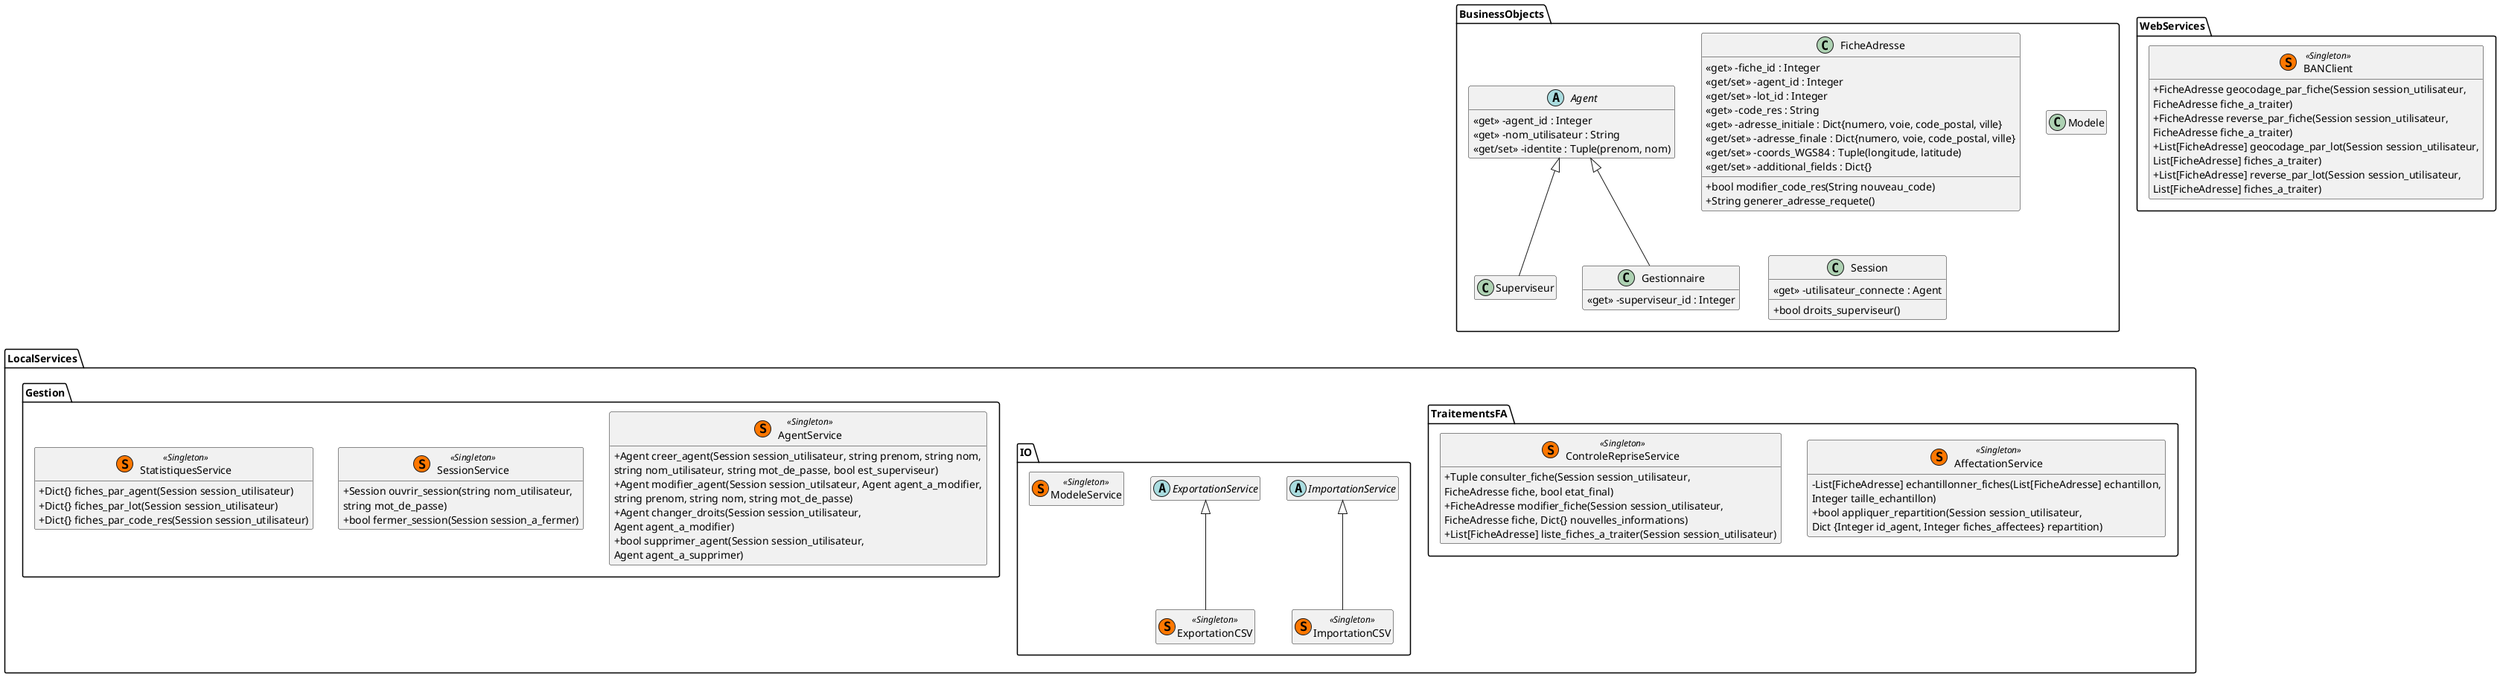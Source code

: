 @startuml "classes_business"
skinparam classAttributeIconSize 0
hide empty members

class BusinessObjects.FicheAdresse {
    <<get>> -fiche_id : Integer
    <<get/set>> -agent_id : Integer
    <<get/set>> -lot_id : Integer
    <<get>> -code_res : String
    {field} <<get>> -adresse_initiale : Dict{numero, voie, code_postal, ville}
    {field} <<get/set>> -adresse_finale : Dict{numero, voie, code_postal, ville}
    {field} <<get/set>> -coords_WGS84 : Tuple(longitude, latitude)
    <<get/set>> -additional_fields : Dict{}
    +bool modifier_code_res(String nouveau_code)
    +String generer_adresse_requete()
}
abstract BusinessObjects.Agent {
    <<get>> -agent_id : Integer
    <<get>> -nom_utilisateur : String
    {field} <<get/set>> -identite : Tuple(prenom, nom)
}
class BusinessObjects.Superviseur
class BusinessObjects.Gestionnaire {
    <<get>> -superviseur_id : Integer
}
BusinessObjects.Agent <|-- BusinessObjects.Superviseur
BusinessObjects.Agent <|-- BusinessObjects.Gestionnaire
class BusinessObjects.Modele
class BusinessObjects.Session {
    <<get>> -utilisateur_connecte : Agent
    +bool droits_superviseur()
}

class LocalServices.TraitementsFA.AffectationService << (S,#FF7700) Singleton >> {
    -List[FicheAdresse] echantillonner_fiches(List[FicheAdresse] echantillon,
    Integer taille_echantillon)
    +bool appliquer_repartition(Session session_utilisateur,
    Dict {Integer id_agent, Integer fiches_affectees} repartition)
}
class LocalServices.TraitementsFA.ControleRepriseService << (S,#FF7700) Singleton >> {
    +Tuple consulter_fiche(Session session_utilisateur,
    FicheAdresse fiche, bool etat_final)
    +FicheAdresse modifier_fiche(Session session_utilisateur,
    FicheAdresse fiche, Dict{} nouvelles_informations)
    +List[FicheAdresse] liste_fiches_a_traiter(Session session_utilisateur)
}

abstract LocalServices.IO.ImportationService
class LocalServices.IO.ImportationCSV << (S,#FF7700) Singleton >>
LocalServices.IO.ImportationService <|-- LocalServices.IO.ImportationCSV
abstract LocalServices.IO.ExportationService
class LocalServices.IO.ExportationCSV << (S,#FF7700) Singleton >>
LocalServices.IO.ExportationService <|-- LocalServices.IO.ExportationCSV
class LocalServices.IO.ModeleService << (S,#FF7700) Singleton >>    

class LocalServices.Gestion.SessionService << (S,#FF7700) Singleton >> {
    +Session ouvrir_session(string nom_utilisateur,
    string mot_de_passe)
    +bool fermer_session(Session session_a_fermer)
}
class LocalServices.Gestion.AgentService << (S,#FF7700) Singleton >> {
    +Agent creer_agent(Session session_utilisateur, string prenom, string nom,
    string nom_utilisateur, string mot_de_passe, bool est_superviseur)
    +Agent modifier_agent(Session session_utilsateur, Agent agent_a_modifier,
    string prenom, string nom, string mot_de_passe)
    +Agent changer_droits(Session session_utilisateur,
    Agent agent_a_modifier)
    +bool supprimer_agent(Session session_utilisateur,
    Agent agent_a_supprimer)
}
class LocalServices.Gestion.StatistiquesService << (S,#FF7700) Singleton >> {
    +Dict{} fiches_par_agent(Session session_utilisateur)
    +Dict{} fiches_par_lot(Session session_utilisateur)
    +Dict{} fiches_par_code_res(Session session_utilisateur)
    }

class WebServices.BANClient << (S,#FF7700) Singleton >> {
    +FicheAdresse geocodage_par_fiche(Session session_utilisateur,
    FicheAdresse fiche_a_traiter)
    +FicheAdresse reverse_par_fiche(Session session_utilisateur,
    FicheAdresse fiche_a_traiter)
    +List[FicheAdresse] geocodage_par_lot(Session session_utilisateur,
    List[FicheAdresse] fiches_a_traiter)
    +List[FicheAdresse] reverse_par_lot(Session session_utilisateur,
    List[FicheAdresse] fiches_a_traiter)
}

BusinessObjects.Agent -[hidden]--> LocalServices.TraitementsFA.AffectationService
LocalServices.TraitementsFA.AffectationService -[hidden]> LocalServices.Gestion.AgentService
@enduml